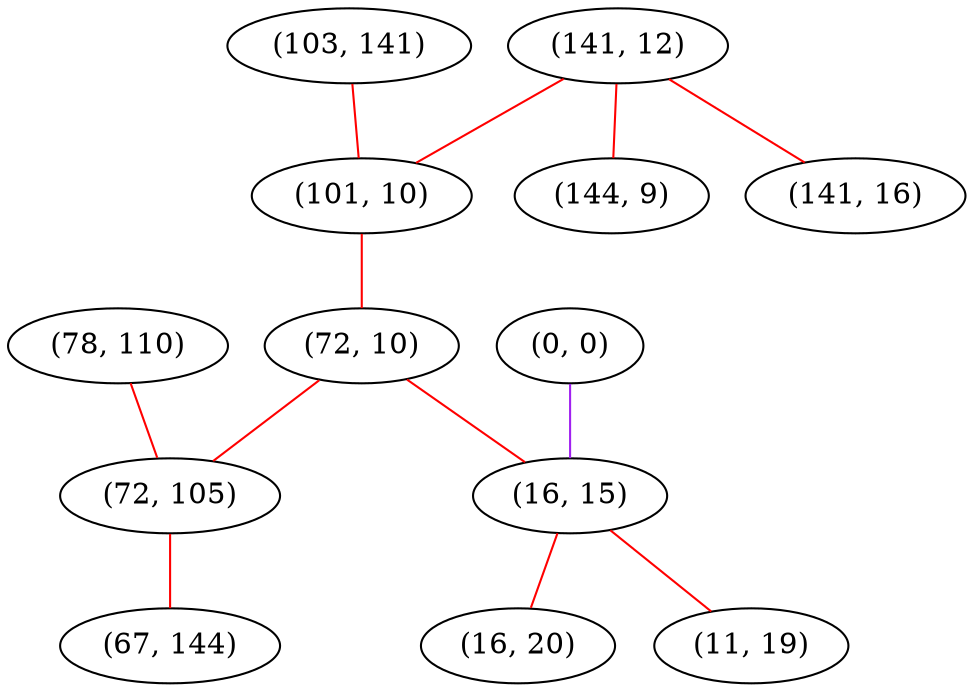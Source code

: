 graph "" {
"(141, 12)";
"(103, 141)";
"(101, 10)";
"(144, 9)";
"(78, 110)";
"(72, 10)";
"(141, 16)";
"(72, 105)";
"(0, 0)";
"(16, 15)";
"(16, 20)";
"(67, 144)";
"(11, 19)";
"(141, 12)" -- "(144, 9)"  [color=red, key=0, weight=1];
"(141, 12)" -- "(101, 10)"  [color=red, key=0, weight=1];
"(141, 12)" -- "(141, 16)"  [color=red, key=0, weight=1];
"(103, 141)" -- "(101, 10)"  [color=red, key=0, weight=1];
"(101, 10)" -- "(72, 10)"  [color=red, key=0, weight=1];
"(78, 110)" -- "(72, 105)"  [color=red, key=0, weight=1];
"(72, 10)" -- "(72, 105)"  [color=red, key=0, weight=1];
"(72, 10)" -- "(16, 15)"  [color=red, key=0, weight=1];
"(72, 105)" -- "(67, 144)"  [color=red, key=0, weight=1];
"(0, 0)" -- "(16, 15)"  [color=purple, key=0, weight=4];
"(16, 15)" -- "(11, 19)"  [color=red, key=0, weight=1];
"(16, 15)" -- "(16, 20)"  [color=red, key=0, weight=1];
}

